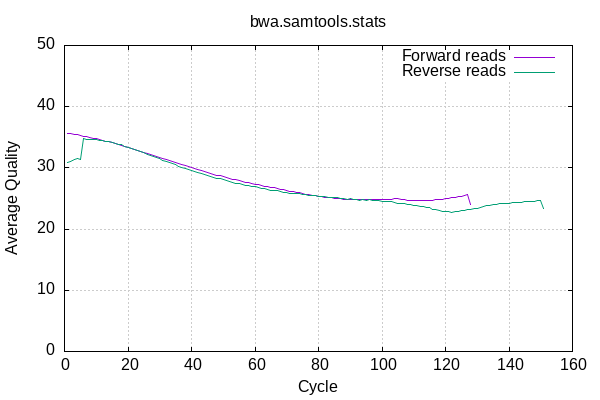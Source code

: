 
            set terminal png size 600,400 truecolor
            set output "bwa.samtools.stats.plot/quals.png"
            set grid xtics ytics y2tics back lc rgb "#cccccc"
            set ylabel "Average Quality"
            set xlabel "Cycle"
            set yrange [0:50]
            set title "bwa.samtools.stats" noenhanced
            plot '-' using 1:2 with lines title 'Forward reads' , '-' using 1:2 with lines title 'Reverse reads'
        1	35.57
2	35.57
3	35.47
4	35.39
5	35.29
6	35.19
7	35.06
8	34.97
9	34.86
10	34.76
11	34.64
12	34.52
13	34.39
14	34.27
15	34.13
16	33.98
17	33.82
18	33.66
19	33.49
20	33.33
21	33.17
22	33.01
23	32.84
24	32.66
25	32.48
26	32.33
27	32.16
28	31.99
29	31.83
30	31.67
31	31.50
32	31.33
33	31.16
34	31.01
35	30.84
36	30.66
37	30.49
38	30.35
39	30.18
40	30.03
41	29.85
42	29.72
43	29.55
44	29.42
45	29.25
46	29.12
47	28.96
48	28.83
49	28.69
50	28.58
51	28.43
52	28.29
53	28.17
54	28.04
55	27.95
56	27.83
57	27.69
58	27.57
59	27.46
60	27.35
61	27.23
62	27.15
63	27.03
64	26.93
65	26.82
66	26.73
67	26.62
68	26.53
69	26.40
70	26.33
71	26.21
72	26.12
73	26.02
74	25.95
75	25.84
76	25.73
77	25.61
78	25.54
79	25.42
80	25.36
81	25.27
82	25.20
83	25.13
84	25.09
85	25.03
86	24.97
87	24.94
88	24.91
89	24.87
90	24.85
91	24.84
92	24.82
93	24.81
94	24.81
95	24.81
96	24.81
97	24.82
98	24.81
99	24.83
100	24.85
101	24.85
102	24.87
103	24.91
104	24.92
105	24.94
106	24.86
107	24.81
108	24.72
109	24.65
110	24.63
111	24.61
112	24.65
113	24.67
114	24.66
115	24.70
116	24.75
117	24.81
118	24.84
119	24.91
120	24.95
121	25.07
122	25.10
123	25.22
124	25.29
125	25.40
126	25.45
127	25.60
128	23.94
end
1	30.88
2	31.03
3	31.31
4	31.46
5	31.41
6	34.77
7	34.72
8	34.68
9	34.63
10	34.61
11	34.54
12	34.49
13	34.39
14	34.30
15	34.18
16	34.06
17	33.89
18	33.76
19	33.56
20	33.41
21	33.22
22	33.04
23	32.82
24	32.66
25	32.44
26	32.25
27	32.02
28	31.86
29	31.65
30	31.47
31	31.26
32	31.06
33	30.88
34	30.68
35	30.49
36	30.31
37	30.14
38	29.94
39	29.79
40	29.61
41	29.44
42	29.26
43	29.13
44	28.93
45	28.78
46	28.62
47	28.49
48	28.34
49	28.23
50	28.03
51	27.89
52	27.77
53	27.65
54	27.51
55	27.44
56	27.30
57	27.20
58	27.07
59	26.96
60	26.90
61	26.80
62	26.67
63	26.56
64	26.48
65	26.37
66	26.32
67	26.25
68	26.17
69	26.03
70	25.99
71	25.87
72	25.87
73	25.80
74	25.74
75	25.58
76	25.60
77	25.44
78	25.54
79	25.43
80	25.40
81	25.25
82	25.26
83	25.14
84	25.24
85	25.10
86	25.09
87	24.95
88	24.99
89	24.88
90	24.98
91	24.87
92	24.86
93	24.71
94	24.76
95	24.70
96	24.79
97	24.75
98	24.71
99	24.60
100	24.58
101	24.50
102	24.50
103	24.46
104	24.33
105	24.26
106	24.23
107	24.16
108	24.05
109	24.02
110	23.89
111	23.82
112	23.66
113	23.63
114	23.45
115	23.46
116	23.26
117	23.17
118	23.03
119	22.95
120	22.88
121	22.88
122	22.79
123	22.87
124	22.87
125	23.02
126	23.03
127	23.19
128	23.20
129	23.38
130	23.43
131	23.59
132	23.63
133	23.79
134	23.82
135	23.97
136	24.00
137	24.11
138	24.13
139	24.25
140	24.24
141	24.32
142	24.31
143	24.36
144	24.36
145	24.47
146	24.45
147	24.54
148	24.57
149	24.69
150	24.75
151	23.34
end
